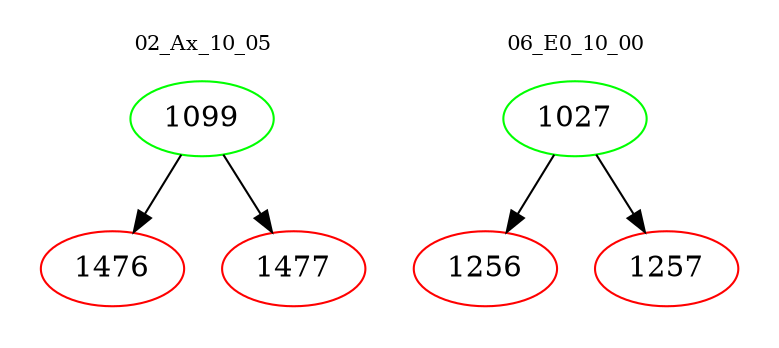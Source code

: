 digraph{
subgraph cluster_0 {
color = white
label = "02_Ax_10_05";
fontsize=10;
T0_1099 [label="1099", color="green"]
T0_1099 -> T0_1476 [color="black"]
T0_1476 [label="1476", color="red"]
T0_1099 -> T0_1477 [color="black"]
T0_1477 [label="1477", color="red"]
}
subgraph cluster_1 {
color = white
label = "06_E0_10_00";
fontsize=10;
T1_1027 [label="1027", color="green"]
T1_1027 -> T1_1256 [color="black"]
T1_1256 [label="1256", color="red"]
T1_1027 -> T1_1257 [color="black"]
T1_1257 [label="1257", color="red"]
}
}

